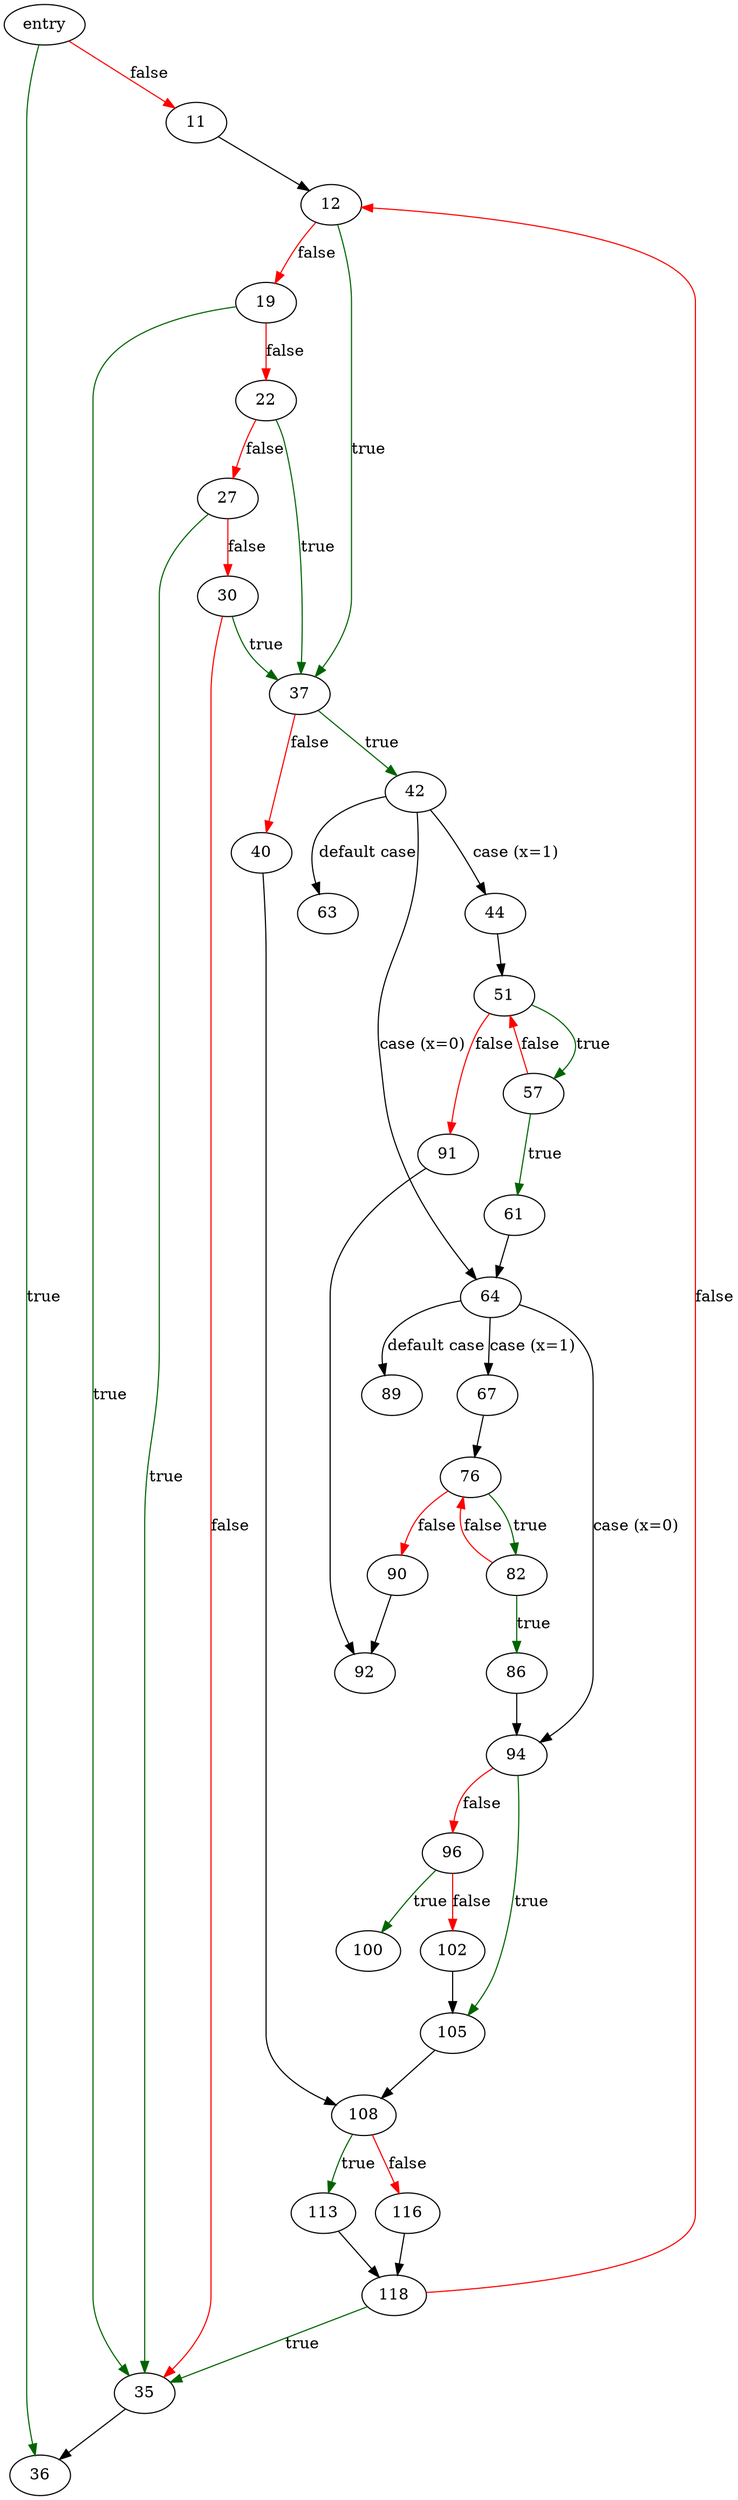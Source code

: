 digraph "eval4" {
	// Node definitions.
	1 [label=entry];
	11;
	12;
	19;
	22;
	27;
	30;
	35;
	36;
	37;
	40;
	42;
	44;
	51;
	57;
	61;
	63;
	64;
	67;
	76;
	82;
	86;
	89;
	90;
	91;
	92;
	94;
	96;
	100;
	102;
	105;
	108;
	113;
	116;
	118;

	// Edge definitions.
	1 -> 11 [
		color=red
		label=false
	];
	1 -> 36 [
		color=darkgreen
		label=true
	];
	11 -> 12;
	12 -> 19 [
		color=red
		label=false
	];
	12 -> 37 [
		color=darkgreen
		label=true
	];
	19 -> 22 [
		color=red
		label=false
	];
	19 -> 35 [
		color=darkgreen
		label=true
	];
	22 -> 27 [
		color=red
		label=false
	];
	22 -> 37 [
		color=darkgreen
		label=true
	];
	27 -> 30 [
		color=red
		label=false
	];
	27 -> 35 [
		color=darkgreen
		label=true
	];
	30 -> 35 [
		color=red
		label=false
	];
	30 -> 37 [
		color=darkgreen
		label=true
	];
	35 -> 36;
	37 -> 40 [
		color=red
		label=false
	];
	37 -> 42 [
		color=darkgreen
		label=true
	];
	40 -> 108;
	42 -> 44 [label="case (x=1)"];
	42 -> 63 [label="default case"];
	42 -> 64 [label="case (x=0)"];
	44 -> 51;
	51 -> 57 [
		color=darkgreen
		label=true
	];
	51 -> 91 [
		color=red
		label=false
	];
	57 -> 51 [
		color=red
		label=false
	];
	57 -> 61 [
		color=darkgreen
		label=true
	];
	61 -> 64;
	64 -> 67 [label="case (x=1)"];
	64 -> 89 [label="default case"];
	64 -> 94 [label="case (x=0)"];
	67 -> 76;
	76 -> 82 [
		color=darkgreen
		label=true
	];
	76 -> 90 [
		color=red
		label=false
	];
	82 -> 76 [
		color=red
		label=false
	];
	82 -> 86 [
		color=darkgreen
		label=true
	];
	86 -> 94;
	90 -> 92;
	91 -> 92;
	94 -> 96 [
		color=red
		label=false
	];
	94 -> 105 [
		color=darkgreen
		label=true
	];
	96 -> 100 [
		color=darkgreen
		label=true
	];
	96 -> 102 [
		color=red
		label=false
	];
	102 -> 105;
	105 -> 108;
	108 -> 113 [
		color=darkgreen
		label=true
	];
	108 -> 116 [
		color=red
		label=false
	];
	113 -> 118;
	116 -> 118;
	118 -> 12 [
		color=red
		label=false
	];
	118 -> 35 [
		color=darkgreen
		label=true
	];
}